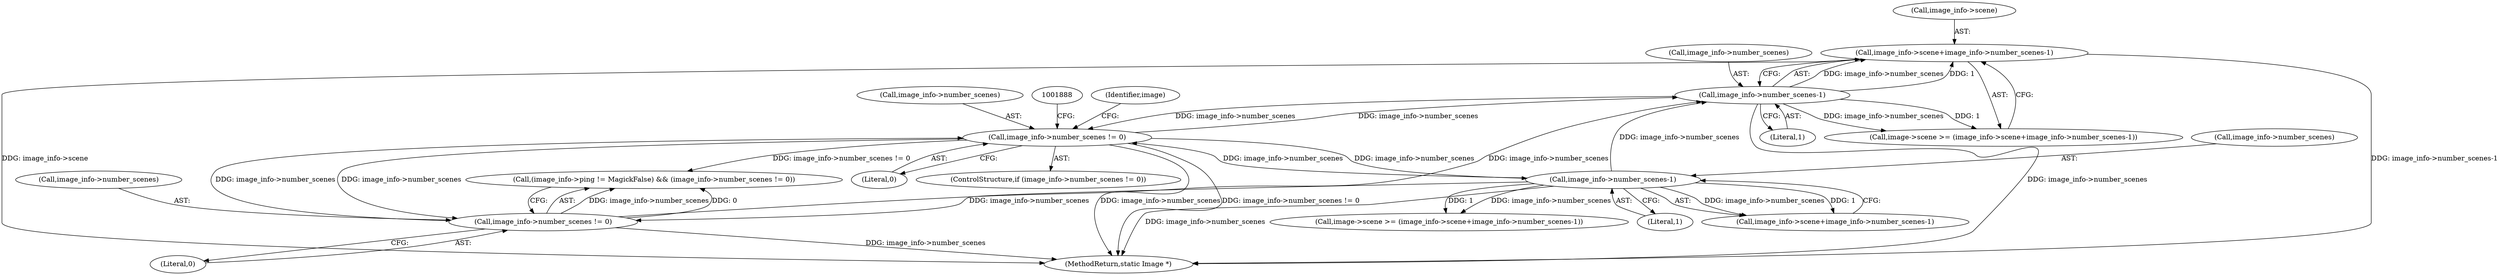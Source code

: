 digraph "0_ImageMagick_7fdf9ea808caa3c81a0eb42656e5fafc59084198@pointer" {
"1000590" [label="(Call,image_info->scene+image_info->number_scenes-1)"];
"1000594" [label="(Call,image_info->number_scenes-1)"];
"1001867" [label="(Call,image_info->number_scenes != 0)"];
"1000580" [label="(Call,image_info->number_scenes != 0)"];
"1001881" [label="(Call,image_info->number_scenes-1)"];
"1000590" [label="(Call,image_info->scene+image_info->number_scenes-1)"];
"1000581" [label="(Call,image_info->number_scenes)"];
"1001871" [label="(Literal,0)"];
"1001881" [label="(Call,image_info->number_scenes-1)"];
"1000586" [label="(Call,image->scene >= (image_info->scene+image_info->number_scenes-1))"];
"1000595" [label="(Call,image_info->number_scenes)"];
"1001877" [label="(Call,image_info->scene+image_info->number_scenes-1)"];
"1000580" [label="(Call,image_info->number_scenes != 0)"];
"1001875" [label="(Identifier,image)"];
"1000584" [label="(Literal,0)"];
"1000591" [label="(Call,image_info->scene)"];
"1001867" [label="(Call,image_info->number_scenes != 0)"];
"1001866" [label="(ControlStructure,if (image_info->number_scenes != 0))"];
"1001965" [label="(MethodReturn,static Image *)"];
"1001882" [label="(Call,image_info->number_scenes)"];
"1000598" [label="(Literal,1)"];
"1000594" [label="(Call,image_info->number_scenes-1)"];
"1001868" [label="(Call,image_info->number_scenes)"];
"1001873" [label="(Call,image->scene >= (image_info->scene+image_info->number_scenes-1))"];
"1001885" [label="(Literal,1)"];
"1000574" [label="(Call,(image_info->ping != MagickFalse) && (image_info->number_scenes != 0))"];
"1000590" -> "1000586"  [label="AST: "];
"1000590" -> "1000594"  [label="CFG: "];
"1000591" -> "1000590"  [label="AST: "];
"1000594" -> "1000590"  [label="AST: "];
"1000586" -> "1000590"  [label="CFG: "];
"1000590" -> "1001965"  [label="DDG: image_info->scene"];
"1000590" -> "1001965"  [label="DDG: image_info->number_scenes-1"];
"1000594" -> "1000590"  [label="DDG: image_info->number_scenes"];
"1000594" -> "1000590"  [label="DDG: 1"];
"1000594" -> "1000598"  [label="CFG: "];
"1000595" -> "1000594"  [label="AST: "];
"1000598" -> "1000594"  [label="AST: "];
"1000594" -> "1001965"  [label="DDG: image_info->number_scenes"];
"1000594" -> "1000586"  [label="DDG: image_info->number_scenes"];
"1000594" -> "1000586"  [label="DDG: 1"];
"1001867" -> "1000594"  [label="DDG: image_info->number_scenes"];
"1000580" -> "1000594"  [label="DDG: image_info->number_scenes"];
"1001881" -> "1000594"  [label="DDG: image_info->number_scenes"];
"1000594" -> "1001867"  [label="DDG: image_info->number_scenes"];
"1001867" -> "1001866"  [label="AST: "];
"1001867" -> "1001871"  [label="CFG: "];
"1001868" -> "1001867"  [label="AST: "];
"1001871" -> "1001867"  [label="AST: "];
"1001875" -> "1001867"  [label="CFG: "];
"1001888" -> "1001867"  [label="CFG: "];
"1001867" -> "1001965"  [label="DDG: image_info->number_scenes"];
"1001867" -> "1001965"  [label="DDG: image_info->number_scenes != 0"];
"1001867" -> "1000574"  [label="DDG: image_info->number_scenes != 0"];
"1001867" -> "1000580"  [label="DDG: image_info->number_scenes"];
"1000580" -> "1001867"  [label="DDG: image_info->number_scenes"];
"1001881" -> "1001867"  [label="DDG: image_info->number_scenes"];
"1001867" -> "1001881"  [label="DDG: image_info->number_scenes"];
"1000580" -> "1000574"  [label="AST: "];
"1000580" -> "1000584"  [label="CFG: "];
"1000581" -> "1000580"  [label="AST: "];
"1000584" -> "1000580"  [label="AST: "];
"1000574" -> "1000580"  [label="CFG: "];
"1000580" -> "1001965"  [label="DDG: image_info->number_scenes"];
"1000580" -> "1000574"  [label="DDG: image_info->number_scenes"];
"1000580" -> "1000574"  [label="DDG: 0"];
"1001881" -> "1000580"  [label="DDG: image_info->number_scenes"];
"1001881" -> "1001877"  [label="AST: "];
"1001881" -> "1001885"  [label="CFG: "];
"1001882" -> "1001881"  [label="AST: "];
"1001885" -> "1001881"  [label="AST: "];
"1001877" -> "1001881"  [label="CFG: "];
"1001881" -> "1001965"  [label="DDG: image_info->number_scenes"];
"1001881" -> "1001873"  [label="DDG: image_info->number_scenes"];
"1001881" -> "1001873"  [label="DDG: 1"];
"1001881" -> "1001877"  [label="DDG: image_info->number_scenes"];
"1001881" -> "1001877"  [label="DDG: 1"];
}
